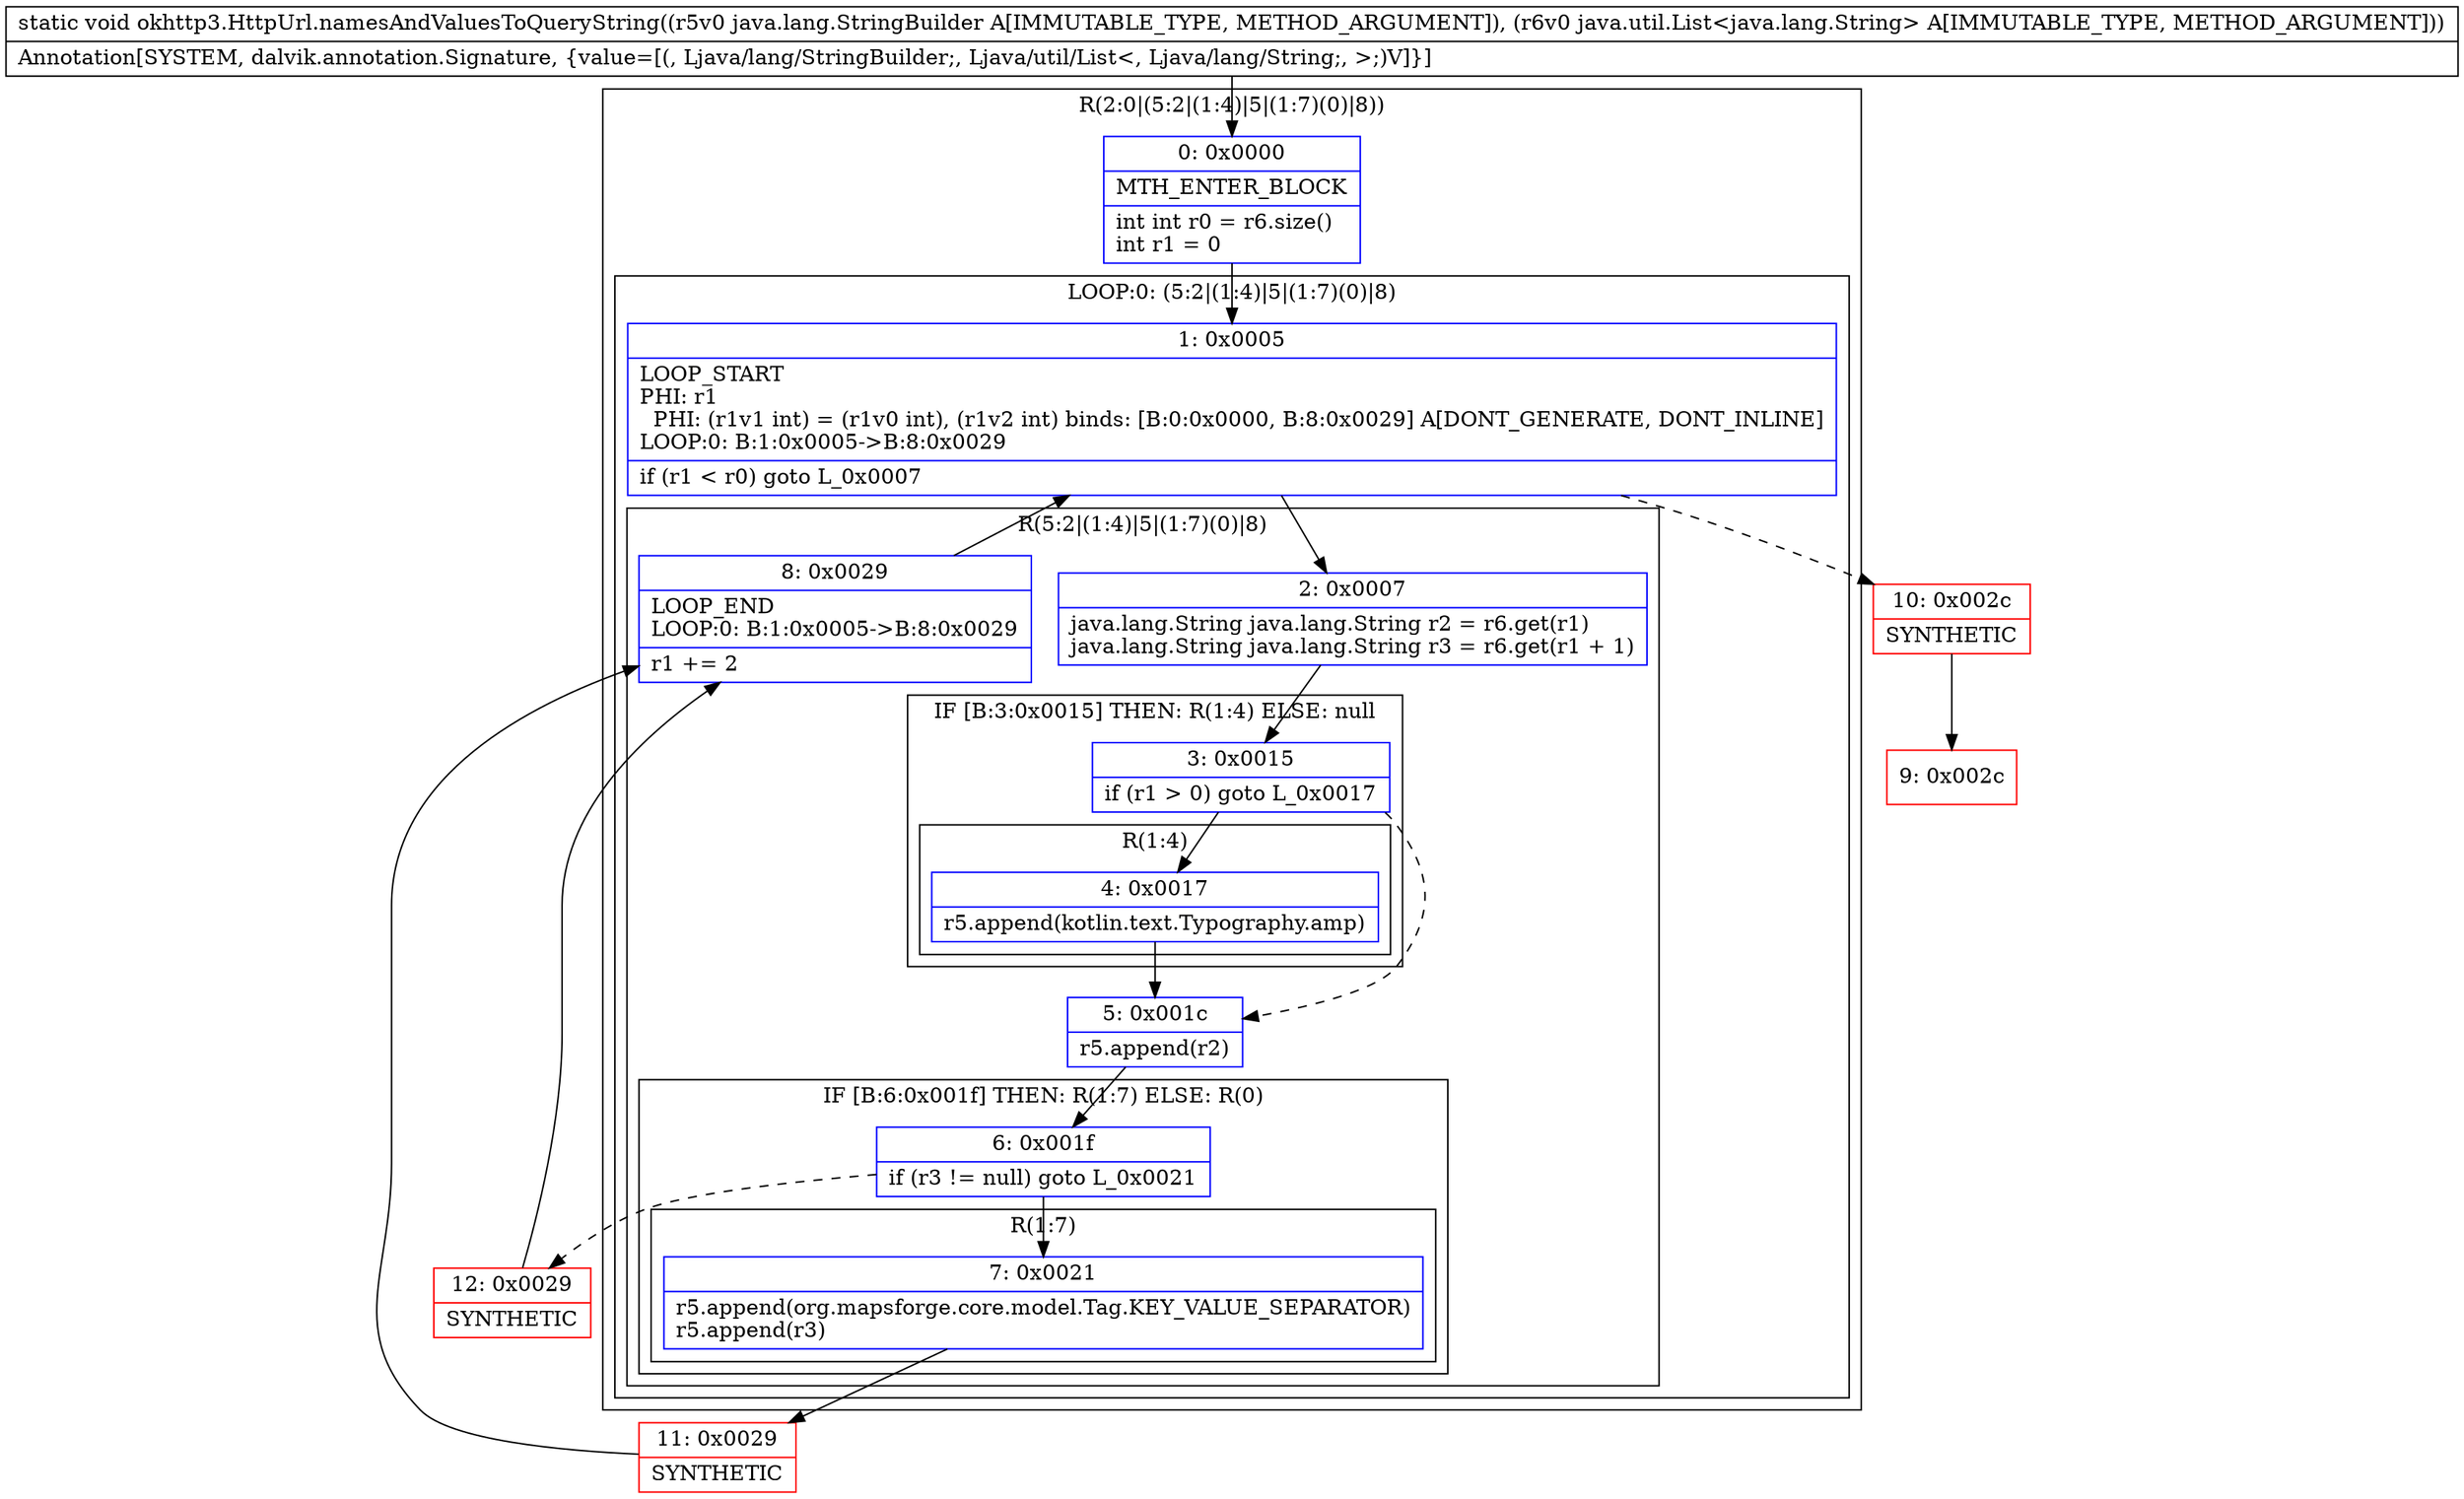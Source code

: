 digraph "CFG forokhttp3.HttpUrl.namesAndValuesToQueryString(Ljava\/lang\/StringBuilder;Ljava\/util\/List;)V" {
subgraph cluster_Region_425600960 {
label = "R(2:0|(5:2|(1:4)|5|(1:7)(0)|8))";
node [shape=record,color=blue];
Node_0 [shape=record,label="{0\:\ 0x0000|MTH_ENTER_BLOCK\l|int int r0 = r6.size()\lint r1 = 0\l}"];
subgraph cluster_LoopRegion_1689477351 {
label = "LOOP:0: (5:2|(1:4)|5|(1:7)(0)|8)";
node [shape=record,color=blue];
Node_1 [shape=record,label="{1\:\ 0x0005|LOOP_START\lPHI: r1 \l  PHI: (r1v1 int) = (r1v0 int), (r1v2 int) binds: [B:0:0x0000, B:8:0x0029] A[DONT_GENERATE, DONT_INLINE]\lLOOP:0: B:1:0x0005\-\>B:8:0x0029\l|if (r1 \< r0) goto L_0x0007\l}"];
subgraph cluster_Region_1522847964 {
label = "R(5:2|(1:4)|5|(1:7)(0)|8)";
node [shape=record,color=blue];
Node_2 [shape=record,label="{2\:\ 0x0007|java.lang.String java.lang.String r2 = r6.get(r1)\ljava.lang.String java.lang.String r3 = r6.get(r1 + 1)\l}"];
subgraph cluster_IfRegion_1396703916 {
label = "IF [B:3:0x0015] THEN: R(1:4) ELSE: null";
node [shape=record,color=blue];
Node_3 [shape=record,label="{3\:\ 0x0015|if (r1 \> 0) goto L_0x0017\l}"];
subgraph cluster_Region_499666697 {
label = "R(1:4)";
node [shape=record,color=blue];
Node_4 [shape=record,label="{4\:\ 0x0017|r5.append(kotlin.text.Typography.amp)\l}"];
}
}
Node_5 [shape=record,label="{5\:\ 0x001c|r5.append(r2)\l}"];
subgraph cluster_IfRegion_1002983203 {
label = "IF [B:6:0x001f] THEN: R(1:7) ELSE: R(0)";
node [shape=record,color=blue];
Node_6 [shape=record,label="{6\:\ 0x001f|if (r3 != null) goto L_0x0021\l}"];
subgraph cluster_Region_1149482213 {
label = "R(1:7)";
node [shape=record,color=blue];
Node_7 [shape=record,label="{7\:\ 0x0021|r5.append(org.mapsforge.core.model.Tag.KEY_VALUE_SEPARATOR)\lr5.append(r3)\l}"];
}
subgraph cluster_Region_1158497531 {
label = "R(0)";
node [shape=record,color=blue];
}
}
Node_8 [shape=record,label="{8\:\ 0x0029|LOOP_END\lLOOP:0: B:1:0x0005\-\>B:8:0x0029\l|r1 += 2\l}"];
}
}
}
Node_9 [shape=record,color=red,label="{9\:\ 0x002c}"];
Node_10 [shape=record,color=red,label="{10\:\ 0x002c|SYNTHETIC\l}"];
Node_11 [shape=record,color=red,label="{11\:\ 0x0029|SYNTHETIC\l}"];
Node_12 [shape=record,color=red,label="{12\:\ 0x0029|SYNTHETIC\l}"];
MethodNode[shape=record,label="{static void okhttp3.HttpUrl.namesAndValuesToQueryString((r5v0 java.lang.StringBuilder A[IMMUTABLE_TYPE, METHOD_ARGUMENT]), (r6v0 java.util.List\<java.lang.String\> A[IMMUTABLE_TYPE, METHOD_ARGUMENT]))  | Annotation[SYSTEM, dalvik.annotation.Signature, \{value=[(, Ljava\/lang\/StringBuilder;, Ljava\/util\/List\<, Ljava\/lang\/String;, \>;)V]\}]\l}"];
MethodNode -> Node_0;
Node_0 -> Node_1;
Node_1 -> Node_2;
Node_1 -> Node_10[style=dashed];
Node_2 -> Node_3;
Node_3 -> Node_4;
Node_3 -> Node_5[style=dashed];
Node_4 -> Node_5;
Node_5 -> Node_6;
Node_6 -> Node_7;
Node_6 -> Node_12[style=dashed];
Node_7 -> Node_11;
Node_8 -> Node_1;
Node_10 -> Node_9;
Node_11 -> Node_8;
Node_12 -> Node_8;
}

